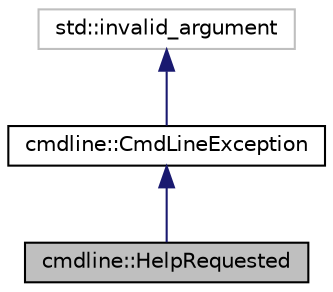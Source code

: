 digraph "cmdline::HelpRequested"
{
 // LATEX_PDF_SIZE
  edge [fontname="Helvetica",fontsize="10",labelfontname="Helvetica",labelfontsize="10"];
  node [fontname="Helvetica",fontsize="10",shape=record];
  Node1 [label="cmdline::HelpRequested",height=0.2,width=0.4,color="black", fillcolor="grey75", style="filled", fontcolor="black",tooltip=" "];
  Node2 -> Node1 [dir="back",color="midnightblue",fontsize="10",style="solid"];
  Node2 [label="cmdline::CmdLineException",height=0.2,width=0.4,color="black", fillcolor="white", style="filled",URL="$classcmdline_1_1_cmd_line_exception.html",tooltip=" "];
  Node3 -> Node2 [dir="back",color="midnightblue",fontsize="10",style="solid"];
  Node3 [label="std::invalid_argument",height=0.2,width=0.4,color="grey75", fillcolor="white", style="filled",tooltip=" "];
}
